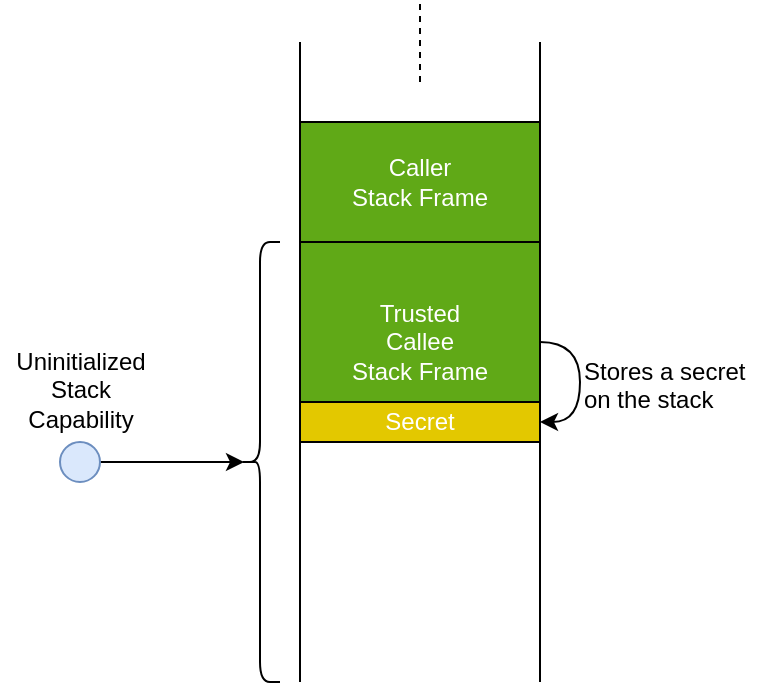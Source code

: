 <mxfile version="12.1.7" type="device" pages="1"><diagram id="PjYeybVtm9ufVhOcvGIO" name="Page-1"><mxGraphModel dx="1158" dy="726" grid="1" gridSize="10" guides="1" tooltips="1" connect="1" arrows="1" fold="1" page="1" pageScale="1" pageWidth="850" pageHeight="1100" math="0" shadow="0"><root><mxCell id="0"/><mxCell id="1" parent="0"/><mxCell id="3q2pvhwi0i0WQqCyVRY3-1" value="" style="endArrow=none;html=1;" parent="1" edge="1"><mxGeometry width="50" height="50" relative="1" as="geometry"><mxPoint x="240" y="400" as="sourcePoint"/><mxPoint x="240" y="80" as="targetPoint"/></mxGeometry></mxCell><mxCell id="3q2pvhwi0i0WQqCyVRY3-2" value="" style="endArrow=none;html=1;" parent="1" edge="1"><mxGeometry width="50" height="50" relative="1" as="geometry"><mxPoint x="360" y="400" as="sourcePoint"/><mxPoint x="360" y="80" as="targetPoint"/></mxGeometry></mxCell><mxCell id="3q2pvhwi0i0WQqCyVRY3-3" value="" style="endArrow=none;dashed=1;html=1;" parent="1" edge="1"><mxGeometry width="50" height="50" relative="1" as="geometry"><mxPoint x="300" y="100" as="sourcePoint"/><mxPoint x="300" y="60" as="targetPoint"/></mxGeometry></mxCell><mxCell id="3q2pvhwi0i0WQqCyVRY3-4" value="Caller&lt;br&gt;Stack Frame" style="rounded=0;whiteSpace=wrap;html=1;strokeColor=#000000;align=center;fillColor=#60a917;fontColor=#ffffff;" parent="1" vertex="1"><mxGeometry x="240" y="120" width="120" height="60" as="geometry"/></mxCell><mxCell id="3q2pvhwi0i0WQqCyVRY3-5" value="Trusted&lt;br&gt;Callee&lt;br&gt;Stack Frame" style="rounded=0;whiteSpace=wrap;html=1;strokeColor=#000000;align=center;fillColor=#60a917;fontColor=#ffffff;" parent="1" vertex="1"><mxGeometry x="240" y="180" width="120" height="100" as="geometry"/></mxCell><mxCell id="3q2pvhwi0i0WQqCyVRY3-10" style="edgeStyle=orthogonalEdgeStyle;rounded=0;orthogonalLoop=1;jettySize=auto;html=1;entryX=0.1;entryY=0.5;entryDx=0;entryDy=0;entryPerimeter=0;" parent="1" source="3q2pvhwi0i0WQqCyVRY3-6" target="3q2pvhwi0i0WQqCyVRY3-7" edge="1"><mxGeometry relative="1" as="geometry"/></mxCell><mxCell id="3q2pvhwi0i0WQqCyVRY3-6" value="" style="ellipse;whiteSpace=wrap;html=1;aspect=fixed;strokeColor=#6c8ebf;align=center;fillColor=#dae8fc;" parent="1" vertex="1"><mxGeometry x="120" y="280" width="20" height="20" as="geometry"/></mxCell><mxCell id="3q2pvhwi0i0WQqCyVRY3-7" value="" style="shape=curlyBracket;whiteSpace=wrap;html=1;rounded=1;strokeColor=#000000;align=center;" parent="1" vertex="1"><mxGeometry x="210" y="180" width="20" height="220" as="geometry"/></mxCell><mxCell id="3q2pvhwi0i0WQqCyVRY3-9" value="Uninitialized&lt;br&gt;Stack&lt;br&gt;Capability" style="text;html=1;resizable=0;points=[];autosize=1;align=center;verticalAlign=top;spacingTop=-4;" parent="1" vertex="1"><mxGeometry x="90" y="230" width="80" height="40" as="geometry"/></mxCell><mxCell id="3q2pvhwi0i0WQqCyVRY3-16" value="Secret" style="rounded=0;whiteSpace=wrap;html=1;strokeColor=#000000;align=center;fillColor=#e3c800;fontColor=#ffffff;" parent="1" vertex="1"><mxGeometry x="240" y="260" width="120" height="20" as="geometry"/></mxCell><mxCell id="3q2pvhwi0i0WQqCyVRY3-17" value="" style="endArrow=classic;html=1;exitX=1;exitY=0.5;exitDx=0;exitDy=0;entryX=1;entryY=0.5;entryDx=0;entryDy=0;edgeStyle=orthogonalEdgeStyle;curved=1;" parent="1" source="3q2pvhwi0i0WQqCyVRY3-5" target="3q2pvhwi0i0WQqCyVRY3-16" edge="1"><mxGeometry width="50" height="50" relative="1" as="geometry"><mxPoint x="440" y="250" as="sourcePoint"/><mxPoint x="490" y="200" as="targetPoint"/><Array as="points"><mxPoint x="380" y="230"/><mxPoint x="380" y="270"/></Array></mxGeometry></mxCell><mxCell id="3q2pvhwi0i0WQqCyVRY3-18" value="Stores a secret&lt;br&gt;on the stack" style="text;html=1;resizable=0;points=[];autosize=1;align=left;verticalAlign=top;spacingTop=-4;" parent="1" vertex="1"><mxGeometry x="380" y="235" width="100" height="30" as="geometry"/></mxCell></root></mxGraphModel></diagram></mxfile>